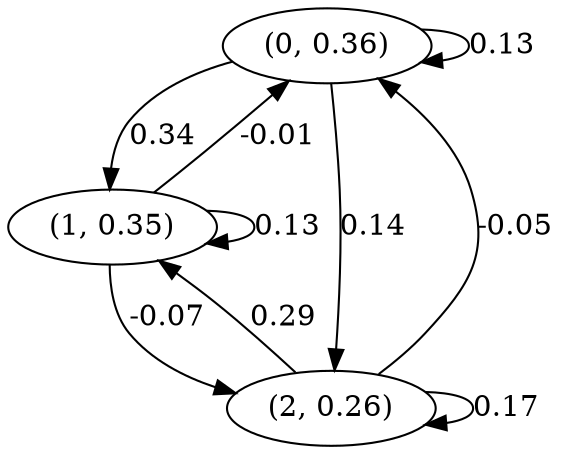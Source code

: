digraph {
    0 [ label = "(0, 0.36)" ]
    1 [ label = "(1, 0.35)" ]
    2 [ label = "(2, 0.26)" ]
    0 -> 0 [ label = "0.13" ]
    1 -> 1 [ label = "0.13" ]
    2 -> 2 [ label = "0.17" ]
    1 -> 0 [ label = "-0.01" ]
    2 -> 0 [ label = "-0.05" ]
    0 -> 1 [ label = "0.34" ]
    2 -> 1 [ label = "0.29" ]
    0 -> 2 [ label = "0.14" ]
    1 -> 2 [ label = "-0.07" ]
}

